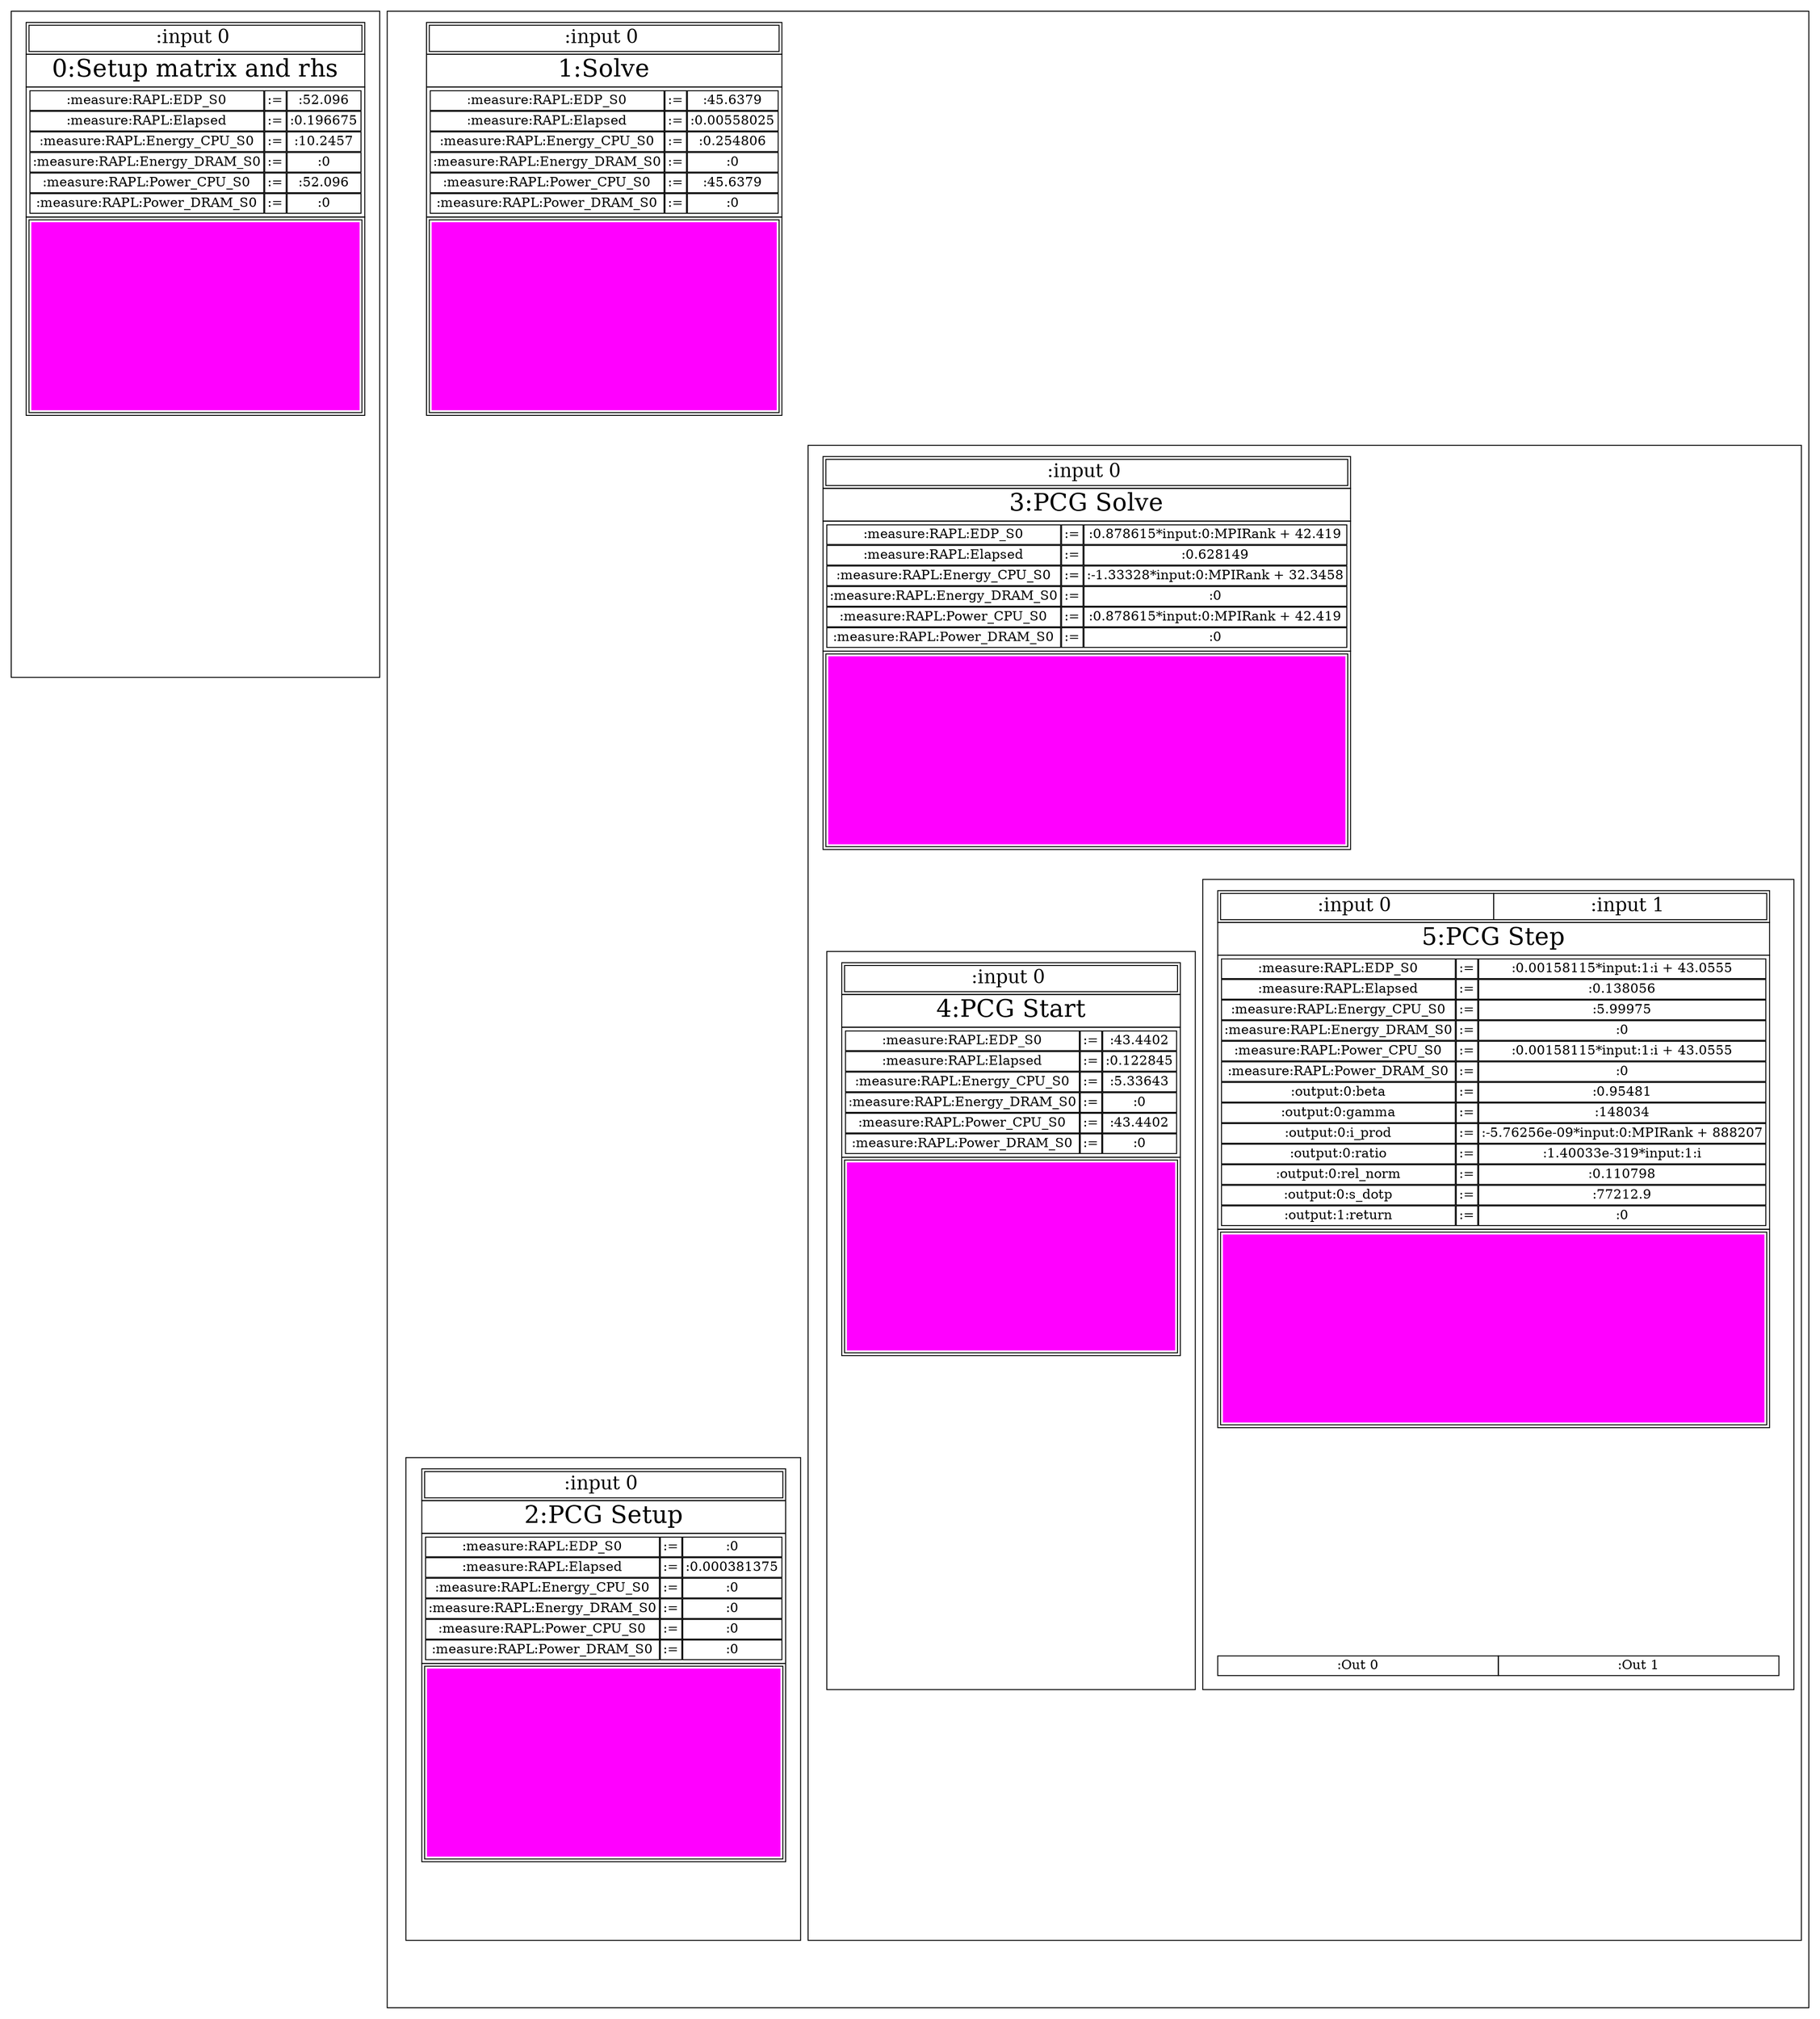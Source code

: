 digraph G {
	compound=true;
subgraph cluster0 {
	color=black;
	node0 [shape=none, fill=lightgrey, href="#", onclick="return ClickOnModuleNode('node0', this, ID);", label=<<TABLE BORDER="0" CELLBORDER="1" CELLSPACING="0">
		<TR><TD PORT="ENTRY"><TABLE BORDER="0" CELLBORDER="1" CELLSPACING="0">
			<TR><TD PORT="input_0" ><FONT POINT-SIZE="20">:input 0 </FONT></TD></TR>
</TABLE></TD></TR>
		<TR><TD><FONT POINT-SIZE="26">0:Setup matrix and rhs</FONT></TD></TR>
			<TR><TD><TABLE BORDER="0" CELLBORDER="1" CELLSPACING="1">
		<TR><TD>:measure:RAPL:EDP_S0</TD><TD>:=</TD><TD>:52.096</TD></TR>
		<TR><TD>:measure:RAPL:Elapsed</TD><TD>:=</TD><TD>:0.196675</TD></TR>
		<TR><TD>:measure:RAPL:Energy_CPU_S0</TD><TD>:=</TD><TD>:10.2457</TD></TR>
		<TR><TD>:measure:RAPL:Energy_DRAM_S0</TD><TD>:=</TD><TD>:0</TD></TR>
		<TR><TD>:measure:RAPL:Power_CPU_S0</TD><TD>:=</TD><TD>:52.096</TD></TR>
		<TR><TD>:measure:RAPL:Power_DRAM_S0</TD><TD>:=</TD><TD>:0</TD></TR>
	</TABLE></TD></TR>

		<TR><TD PORT="EXIT"><TABLE><TR><TD BGCOLOR="#FF00FF" COLOR="#FF00FF" WIDTH="300" HEIGHT="200"></TD></TR></TABLE></TD></TR>
</TABLE>>];
	node0_Out [shape=none, fill=lightgrey, href="#", onclick="return ClickOnModuleNode('node0', this, ID);", label=""];
	node0:EXIT:s  -> node0_Out [weight=100, style=invis];
{rank=source;node0;}
{rank=sink;node0_Out;}
}
subgraph cluster5 {
	color=black;
	node5 [shape=none, fill=lightgrey, href="#", onclick="return ClickOnModuleNode('node5', this, ID);", label=<<TABLE BORDER="0" CELLBORDER="1" CELLSPACING="0">
		<TR><TD PORT="ENTRY"><TABLE BORDER="0" CELLBORDER="1" CELLSPACING="0">
			<TR><TD PORT="input_0" ><FONT POINT-SIZE="20">:input 0 </FONT></TD></TR>
</TABLE></TD></TR>
		<TR><TD><FONT POINT-SIZE="26">1:Solve</FONT></TD></TR>
			<TR><TD><TABLE BORDER="0" CELLBORDER="1" CELLSPACING="1">
		<TR><TD>:measure:RAPL:EDP_S0</TD><TD>:=</TD><TD>:45.6379</TD></TR>
		<TR><TD>:measure:RAPL:Elapsed</TD><TD>:=</TD><TD>:0.00558025</TD></TR>
		<TR><TD>:measure:RAPL:Energy_CPU_S0</TD><TD>:=</TD><TD>:0.254806</TD></TR>
		<TR><TD>:measure:RAPL:Energy_DRAM_S0</TD><TD>:=</TD><TD>:0</TD></TR>
		<TR><TD>:measure:RAPL:Power_CPU_S0</TD><TD>:=</TD><TD>:45.6379</TD></TR>
		<TR><TD>:measure:RAPL:Power_DRAM_S0</TD><TD>:=</TD><TD>:0</TD></TR>
	</TABLE></TD></TR>

		<TR><TD PORT="EXIT"><TABLE><TR><TD BGCOLOR="#FF00FF" COLOR="#FF00FF" WIDTH="300" HEIGHT="200"></TD></TR></TABLE></TD></TR>
</TABLE>>];
	node5_Out [shape=none, fill=lightgrey, href="#", onclick="return ClickOnModuleNode('node5', this, ID);", label=""];
	node5:EXIT:s  -> node5_Out [weight=100, style=invis];
{rank=source;node5;}
{rank=sink;node5_Out;}
subgraph cluster1 {
	color=black;
	node1 [shape=none, fill=lightgrey, href="#", onclick="return ClickOnModuleNode('node1', this, ID);", label=<<TABLE BORDER="0" CELLBORDER="1" CELLSPACING="0">
		<TR><TD PORT="ENTRY"><TABLE BORDER="0" CELLBORDER="1" CELLSPACING="0">
			<TR><TD PORT="input_0" ><FONT POINT-SIZE="20">:input 0 </FONT></TD></TR>
</TABLE></TD></TR>
		<TR><TD><FONT POINT-SIZE="26">2:PCG Setup</FONT></TD></TR>
			<TR><TD><TABLE BORDER="0" CELLBORDER="1" CELLSPACING="1">
		<TR><TD>:measure:RAPL:EDP_S0</TD><TD>:=</TD><TD>:0</TD></TR>
		<TR><TD>:measure:RAPL:Elapsed</TD><TD>:=</TD><TD>:0.000381375</TD></TR>
		<TR><TD>:measure:RAPL:Energy_CPU_S0</TD><TD>:=</TD><TD>:0</TD></TR>
		<TR><TD>:measure:RAPL:Energy_DRAM_S0</TD><TD>:=</TD><TD>:0</TD></TR>
		<TR><TD>:measure:RAPL:Power_CPU_S0</TD><TD>:=</TD><TD>:0</TD></TR>
		<TR><TD>:measure:RAPL:Power_DRAM_S0</TD><TD>:=</TD><TD>:0</TD></TR>
	</TABLE></TD></TR>

		<TR><TD PORT="EXIT"><TABLE><TR><TD BGCOLOR="#FF00FF" COLOR="#FF00FF" WIDTH="300" HEIGHT="200"></TD></TR></TABLE></TD></TR>
</TABLE>>];
	node1_Out [shape=none, fill=lightgrey, href="#", onclick="return ClickOnModuleNode('node1', this, ID);", label=""];
	node1:EXIT:s  -> node1_Out [weight=100, style=invis];
	node5:EXIT:s -> node1:ENTRY:n              [weight=150, style=invis];
	node1_Out      -> node5_Out [weight=150, style=invis];
{rank=source;node1;}
{rank=sink;node1_Out;}
}
subgraph cluster4 {
	color=black;
	node4 [shape=none, fill=lightgrey, href="#", onclick="return ClickOnModuleNode('node4', this, ID);", label=<<TABLE BORDER="0" CELLBORDER="1" CELLSPACING="0">
		<TR><TD PORT="ENTRY"><TABLE BORDER="0" CELLBORDER="1" CELLSPACING="0">
			<TR><TD PORT="input_0" ><FONT POINT-SIZE="20">:input 0 </FONT></TD></TR>
</TABLE></TD></TR>
		<TR><TD><FONT POINT-SIZE="26">3:PCG Solve</FONT></TD></TR>
			<TR><TD><TABLE BORDER="0" CELLBORDER="1" CELLSPACING="1">
		<TR><TD>:measure:RAPL:EDP_S0</TD><TD>:=</TD><TD>:0.878615*input:0:MPIRank + 42.419</TD></TR>
		<TR><TD>:measure:RAPL:Elapsed</TD><TD>:=</TD><TD>:0.628149</TD></TR>
		<TR><TD>:measure:RAPL:Energy_CPU_S0</TD><TD>:=</TD><TD>:-1.33328*input:0:MPIRank + 32.3458</TD></TR>
		<TR><TD>:measure:RAPL:Energy_DRAM_S0</TD><TD>:=</TD><TD>:0</TD></TR>
		<TR><TD>:measure:RAPL:Power_CPU_S0</TD><TD>:=</TD><TD>:0.878615*input:0:MPIRank + 42.419</TD></TR>
		<TR><TD>:measure:RAPL:Power_DRAM_S0</TD><TD>:=</TD><TD>:0</TD></TR>
	</TABLE></TD></TR>

		<TR><TD PORT="EXIT"><TABLE><TR><TD BGCOLOR="#FF00FF" COLOR="#FF00FF" WIDTH="300" HEIGHT="200"></TD></TR></TABLE></TD></TR>
</TABLE>>];
	node4_Out [shape=none, fill=lightgrey, href="#", onclick="return ClickOnModuleNode('node4', this, ID);", label=""];
	node4:EXIT:s  -> node4_Out [weight=100, style=invis];
	node5:EXIT:s -> node4:ENTRY:n              [weight=150, style=invis];
	node4_Out      -> node5_Out [weight=150, style=invis];
{rank=source;node4;}
{rank=sink;node4_Out;}
subgraph cluster2 {
	color=black;
	node2 [shape=none, fill=lightgrey, href="#", onclick="return ClickOnModuleNode('node2', this, ID);", label=<<TABLE BORDER="0" CELLBORDER="1" CELLSPACING="0">
		<TR><TD PORT="ENTRY"><TABLE BORDER="0" CELLBORDER="1" CELLSPACING="0">
			<TR><TD PORT="input_0" ><FONT POINT-SIZE="20">:input 0 </FONT></TD></TR>
</TABLE></TD></TR>
		<TR><TD><FONT POINT-SIZE="26">4:PCG Start</FONT></TD></TR>
			<TR><TD><TABLE BORDER="0" CELLBORDER="1" CELLSPACING="1">
		<TR><TD>:measure:RAPL:EDP_S0</TD><TD>:=</TD><TD>:43.4402</TD></TR>
		<TR><TD>:measure:RAPL:Elapsed</TD><TD>:=</TD><TD>:0.122845</TD></TR>
		<TR><TD>:measure:RAPL:Energy_CPU_S0</TD><TD>:=</TD><TD>:5.33643</TD></TR>
		<TR><TD>:measure:RAPL:Energy_DRAM_S0</TD><TD>:=</TD><TD>:0</TD></TR>
		<TR><TD>:measure:RAPL:Power_CPU_S0</TD><TD>:=</TD><TD>:43.4402</TD></TR>
		<TR><TD>:measure:RAPL:Power_DRAM_S0</TD><TD>:=</TD><TD>:0</TD></TR>
	</TABLE></TD></TR>

		<TR><TD PORT="EXIT"><TABLE><TR><TD BGCOLOR="#FF00FF" COLOR="#FF00FF" WIDTH="300" HEIGHT="200"></TD></TR></TABLE></TD></TR>
</TABLE>>];
	node2_Out [shape=none, fill=lightgrey, href="#", onclick="return ClickOnModuleNode('node2', this, ID);", label=""];
	node2:EXIT:s  -> node2_Out [weight=100, style=invis];
	node4:EXIT:s -> node2:ENTRY:n              [weight=150, style=invis];
	node2_Out      -> node4_Out [weight=150, style=invis];
{rank=source;node2;}
{rank=sink;node2_Out;}
}
subgraph cluster3 {
	color=black;
	node3 [shape=none, fill=lightgrey, href="#", onclick="return ClickOnModuleNode('node3', this, ID);", label=<<TABLE BORDER="0" CELLBORDER="1" CELLSPACING="0">
		<TR><TD PORT="ENTRY"><TABLE BORDER="0" CELLBORDER="1" CELLSPACING="0">
			<TR><TD PORT="input_0" ><FONT POINT-SIZE="20">:input 0 </FONT></TD><TD PORT="input_1" ><FONT POINT-SIZE="20">:input 1 </FONT></TD></TR>
</TABLE></TD></TR>
		<TR><TD><FONT POINT-SIZE="26">5:PCG Step</FONT></TD></TR>
			<TR><TD><TABLE BORDER="0" CELLBORDER="1" CELLSPACING="1">
		<TR><TD>:measure:RAPL:EDP_S0</TD><TD>:=</TD><TD>:0.00158115*input:1:i + 43.0555</TD></TR>
		<TR><TD>:measure:RAPL:Elapsed</TD><TD>:=</TD><TD>:0.138056</TD></TR>
		<TR><TD>:measure:RAPL:Energy_CPU_S0</TD><TD>:=</TD><TD>:5.99975</TD></TR>
		<TR><TD>:measure:RAPL:Energy_DRAM_S0</TD><TD>:=</TD><TD>:0</TD></TR>
		<TR><TD>:measure:RAPL:Power_CPU_S0</TD><TD>:=</TD><TD>:0.00158115*input:1:i + 43.0555</TD></TR>
		<TR><TD>:measure:RAPL:Power_DRAM_S0</TD><TD>:=</TD><TD>:0</TD></TR>
		<TR><TD>:output:0:beta</TD><TD>:=</TD><TD>:0.95481</TD></TR>
		<TR><TD>:output:0:gamma</TD><TD>:=</TD><TD>:148034</TD></TR>
		<TR><TD>:output:0:i_prod</TD><TD>:=</TD><TD>:-5.76256e-09*input:0:MPIRank + 888207</TD></TR>
		<TR><TD>:output:0:ratio</TD><TD>:=</TD><TD>:1.40033e-319*input:1:i</TD></TR>
		<TR><TD>:output:0:rel_norm</TD><TD>:=</TD><TD>:0.110798</TD></TR>
		<TR><TD>:output:0:s_dotp</TD><TD>:=</TD><TD>:77212.9</TD></TR>
		<TR><TD>:output:1:return</TD><TD>:=</TD><TD>:0</TD></TR>
	</TABLE></TD></TR>

		<TR><TD PORT="EXIT"><TABLE><TR><TD BGCOLOR="#FF00FF" COLOR="#FF00FF" WIDTH="300" HEIGHT="200"></TD></TR></TABLE></TD></TR>
</TABLE>>];
	node3_Out [shape=none, fill=lightgrey, href="#", onclick="return ClickOnModuleNode('node3', this, ID);", label=<<TABLE BORDER="0" CELLBORDER="1" CELLSPACING="0">
	<TR>
		<TD WIDTH="300" PORT="output_0"><FONT POINT-SIZE="14">:Out 0</FONT></TD>
		<TD WIDTH="300" PORT="output_1"><FONT POINT-SIZE="14">:Out 1</FONT></TD>
	</TR>
</TABLE>>];
	node3:EXIT:s  -> node3_Out [weight=100, style=invis];
	node4:EXIT:s -> node3:ENTRY:n              [weight=150, style=invis];
	node3_Out      -> node4_Out [weight=150, style=invis];
{rank=source;node3;}
{rank=sink;node3_Out;}
}
}
}
}
